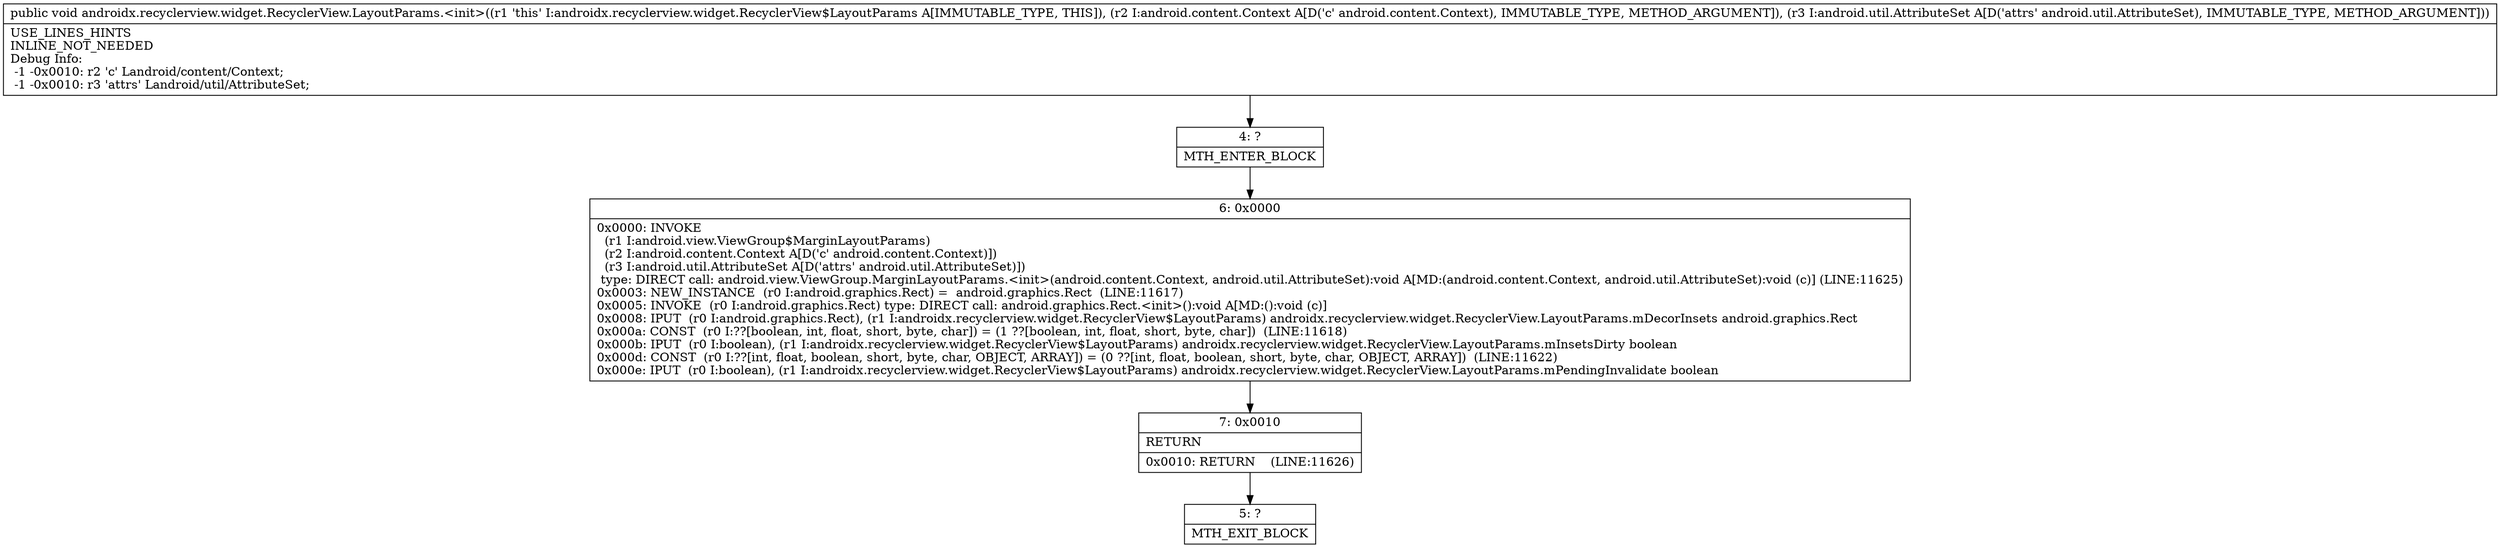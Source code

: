 digraph "CFG forandroidx.recyclerview.widget.RecyclerView.LayoutParams.\<init\>(Landroid\/content\/Context;Landroid\/util\/AttributeSet;)V" {
Node_4 [shape=record,label="{4\:\ ?|MTH_ENTER_BLOCK\l}"];
Node_6 [shape=record,label="{6\:\ 0x0000|0x0000: INVOKE  \l  (r1 I:android.view.ViewGroup$MarginLayoutParams)\l  (r2 I:android.content.Context A[D('c' android.content.Context)])\l  (r3 I:android.util.AttributeSet A[D('attrs' android.util.AttributeSet)])\l type: DIRECT call: android.view.ViewGroup.MarginLayoutParams.\<init\>(android.content.Context, android.util.AttributeSet):void A[MD:(android.content.Context, android.util.AttributeSet):void (c)] (LINE:11625)\l0x0003: NEW_INSTANCE  (r0 I:android.graphics.Rect) =  android.graphics.Rect  (LINE:11617)\l0x0005: INVOKE  (r0 I:android.graphics.Rect) type: DIRECT call: android.graphics.Rect.\<init\>():void A[MD:():void (c)]\l0x0008: IPUT  (r0 I:android.graphics.Rect), (r1 I:androidx.recyclerview.widget.RecyclerView$LayoutParams) androidx.recyclerview.widget.RecyclerView.LayoutParams.mDecorInsets android.graphics.Rect \l0x000a: CONST  (r0 I:??[boolean, int, float, short, byte, char]) = (1 ??[boolean, int, float, short, byte, char])  (LINE:11618)\l0x000b: IPUT  (r0 I:boolean), (r1 I:androidx.recyclerview.widget.RecyclerView$LayoutParams) androidx.recyclerview.widget.RecyclerView.LayoutParams.mInsetsDirty boolean \l0x000d: CONST  (r0 I:??[int, float, boolean, short, byte, char, OBJECT, ARRAY]) = (0 ??[int, float, boolean, short, byte, char, OBJECT, ARRAY])  (LINE:11622)\l0x000e: IPUT  (r0 I:boolean), (r1 I:androidx.recyclerview.widget.RecyclerView$LayoutParams) androidx.recyclerview.widget.RecyclerView.LayoutParams.mPendingInvalidate boolean \l}"];
Node_7 [shape=record,label="{7\:\ 0x0010|RETURN\l|0x0010: RETURN    (LINE:11626)\l}"];
Node_5 [shape=record,label="{5\:\ ?|MTH_EXIT_BLOCK\l}"];
MethodNode[shape=record,label="{public void androidx.recyclerview.widget.RecyclerView.LayoutParams.\<init\>((r1 'this' I:androidx.recyclerview.widget.RecyclerView$LayoutParams A[IMMUTABLE_TYPE, THIS]), (r2 I:android.content.Context A[D('c' android.content.Context), IMMUTABLE_TYPE, METHOD_ARGUMENT]), (r3 I:android.util.AttributeSet A[D('attrs' android.util.AttributeSet), IMMUTABLE_TYPE, METHOD_ARGUMENT]))  | USE_LINES_HINTS\lINLINE_NOT_NEEDED\lDebug Info:\l  \-1 \-0x0010: r2 'c' Landroid\/content\/Context;\l  \-1 \-0x0010: r3 'attrs' Landroid\/util\/AttributeSet;\l}"];
MethodNode -> Node_4;Node_4 -> Node_6;
Node_6 -> Node_7;
Node_7 -> Node_5;
}


